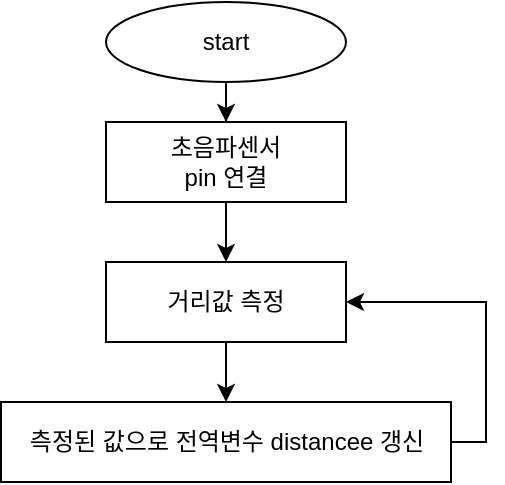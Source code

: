 <mxfile version="13.3.0" type="device"><diagram id="C5RBs43oDa-KdzZeNtuy" name="Page-1"><mxGraphModel dx="409" dy="416" grid="1" gridSize="10" guides="1" tooltips="1" connect="1" arrows="1" fold="1" page="1" pageScale="1" pageWidth="827" pageHeight="1169" math="0" shadow="0"><root><mxCell id="WIyWlLk6GJQsqaUBKTNV-0"/><mxCell id="WIyWlLk6GJQsqaUBKTNV-1" parent="WIyWlLk6GJQsqaUBKTNV-0"/><mxCell id="-gk5hreMlQxrx3BURWvK-2" style="edgeStyle=orthogonalEdgeStyle;rounded=0;orthogonalLoop=1;jettySize=auto;html=1;entryX=0.5;entryY=0;entryDx=0;entryDy=0;" edge="1" parent="WIyWlLk6GJQsqaUBKTNV-1" source="-gk5hreMlQxrx3BURWvK-0" target="-gk5hreMlQxrx3BURWvK-1"><mxGeometry relative="1" as="geometry"/></mxCell><mxCell id="-gk5hreMlQxrx3BURWvK-0" value="start" style="ellipse;whiteSpace=wrap;html=1;" vertex="1" parent="WIyWlLk6GJQsqaUBKTNV-1"><mxGeometry x="120" y="120" width="120" height="40" as="geometry"/></mxCell><mxCell id="-gk5hreMlQxrx3BURWvK-4" value="" style="edgeStyle=orthogonalEdgeStyle;rounded=0;orthogonalLoop=1;jettySize=auto;html=1;" edge="1" parent="WIyWlLk6GJQsqaUBKTNV-1" source="-gk5hreMlQxrx3BURWvK-1" target="-gk5hreMlQxrx3BURWvK-3"><mxGeometry relative="1" as="geometry"/></mxCell><mxCell id="-gk5hreMlQxrx3BURWvK-1" value="초음파센서&lt;br&gt;pin 연결" style="rounded=0;whiteSpace=wrap;html=1;" vertex="1" parent="WIyWlLk6GJQsqaUBKTNV-1"><mxGeometry x="120" y="180" width="120" height="40" as="geometry"/></mxCell><mxCell id="-gk5hreMlQxrx3BURWvK-6" value="" style="edgeStyle=orthogonalEdgeStyle;rounded=0;orthogonalLoop=1;jettySize=auto;html=1;" edge="1" parent="WIyWlLk6GJQsqaUBKTNV-1" source="-gk5hreMlQxrx3BURWvK-3" target="-gk5hreMlQxrx3BURWvK-32"><mxGeometry relative="1" as="geometry"><mxPoint x="180" y="310" as="targetPoint"/></mxGeometry></mxCell><mxCell id="-gk5hreMlQxrx3BURWvK-3" value="거리값 측정" style="rounded=0;whiteSpace=wrap;html=1;" vertex="1" parent="WIyWlLk6GJQsqaUBKTNV-1"><mxGeometry x="120" y="250" width="120" height="40" as="geometry"/></mxCell><mxCell id="-gk5hreMlQxrx3BURWvK-37" style="edgeStyle=orthogonalEdgeStyle;rounded=0;orthogonalLoop=1;jettySize=auto;html=1;exitX=1;exitY=0.5;exitDx=0;exitDy=0;entryX=1;entryY=0.5;entryDx=0;entryDy=0;" edge="1" parent="WIyWlLk6GJQsqaUBKTNV-1" source="-gk5hreMlQxrx3BURWvK-32" target="-gk5hreMlQxrx3BURWvK-3"><mxGeometry relative="1" as="geometry"><mxPoint x="330" y="260" as="targetPoint"/><Array as="points"><mxPoint x="310" y="340"/><mxPoint x="310" y="270"/></Array></mxGeometry></mxCell><mxCell id="-gk5hreMlQxrx3BURWvK-32" value="측정된 값으로 전역변수 distancee 갱신" style="rounded=0;whiteSpace=wrap;html=1;" vertex="1" parent="WIyWlLk6GJQsqaUBKTNV-1"><mxGeometry x="67.5" y="320" width="225" height="40" as="geometry"/></mxCell></root></mxGraphModel></diagram></mxfile>